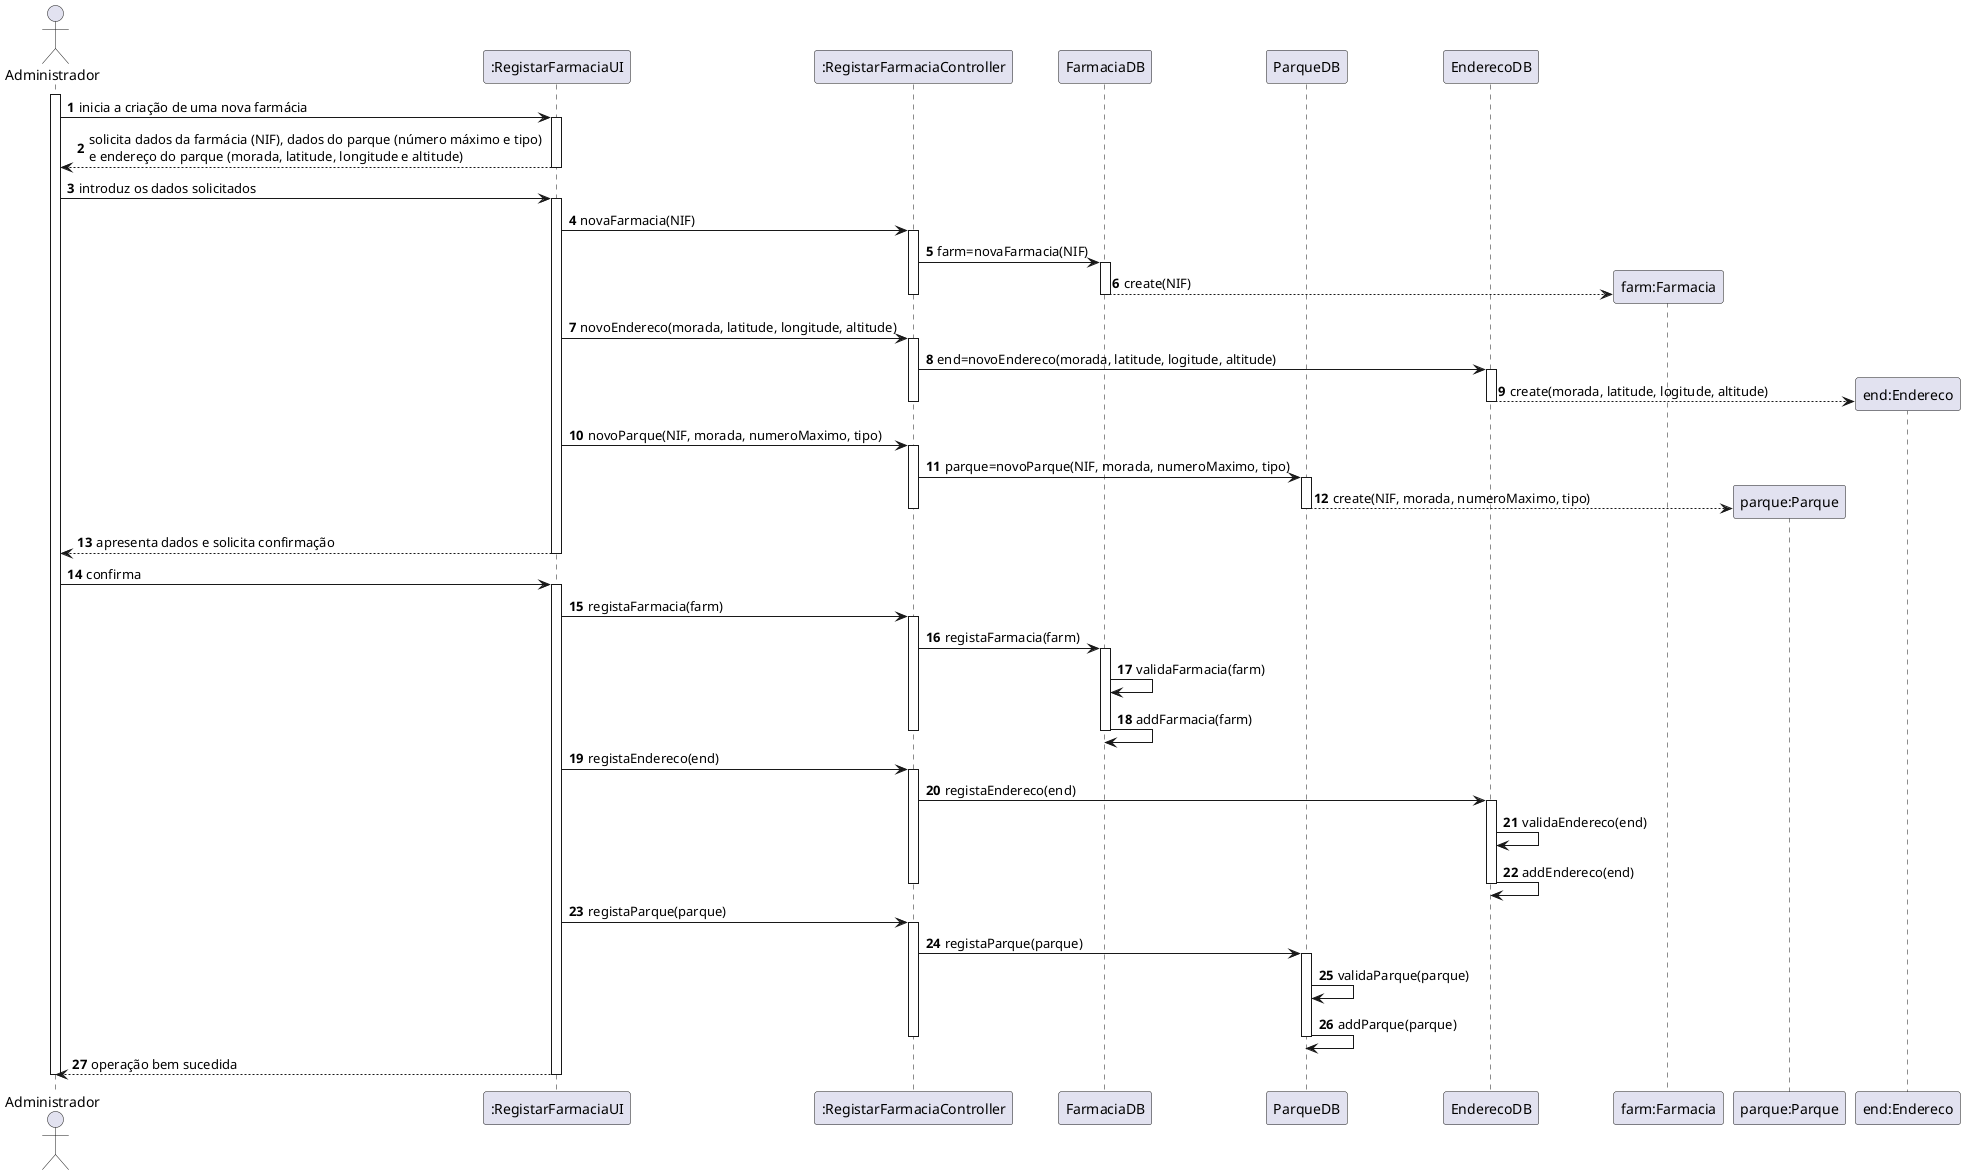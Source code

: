 @startuml
autonumber
actor "Administrador" as ADM

participant ":RegistarFarmaciaUI" as UI
participant ":RegistarFarmaciaController" as CTRL
participant "FarmaciaDB" as DB
participant "ParqueDB" as PDB
participant "EnderecoDB" as EDB
participant "farm:Farmacia" as FARMACIA
participant "parque:Parque" as PQ
participant "end:Endereco" as END

activate ADM
ADM -> UI : inicia a criação de uma nova farmácia
activate UI
UI --> ADM : solicita dados da farmácia (NIF), dados do parque (número máximo e tipo) \ne endereço do parque (morada, latitude, longitude e altitude)
deactivate UI

ADM -> UI : introduz os dados solicitados
activate UI
UI -> CTRL : novaFarmacia(NIF)
activate CTRL

CTRL -> DB: farm=novaFarmacia(NIF)
activate DB
DB --> FARMACIA ** : create(NIF)
deactivate DB
deactivate CTRL

UI -> CTRL : novoEndereco(morada, latitude, longitude, altitude)
activate CTRL
CTRL -> EDB: end=novoEndereco(morada, latitude, logitude, altitude)
activate EDB
EDB --> END ** : create(morada, latitude, logitude, altitude)
deactivate EDB
deactivate CTRL

UI -> CTRL : novoParque(NIF, morada, numeroMaximo, tipo)
activate CTRL
CTRL -> PDB: parque=novoParque(NIF, morada, numeroMaximo, tipo)
activate PDB
PDB --> PQ ** : create(NIF, morada, numeroMaximo, tipo)
deactivate PDB

deactivate CTRL
UI --> ADM : apresenta dados e solicita confirmação
deactivate UI

ADM -> UI : confirma
activate UI

UI -> CTRL: registaFarmacia(farm)
activate CTRL
CTRL ->DB: registaFarmacia(farm)
activate DB
DB -> DB: validaFarmacia(farm)
DB -> DB: addFarmacia(farm)

deactivate DB
deactivate CTRL

UI -> CTRL: registaEndereco(end)
activate CTRL
CTRL ->EDB: registaEndereco(end)
activate EDB
EDB -> EDB: validaEndereco(end)
EDB -> EDB: addEndereco(end)

deactivate EDB
deactivate CTRL

UI -> CTRL: registaParque(parque)
activate CTRL
CTRL ->PDB: registaParque(parque)
activate PDB
PDB -> PDB: validaParque(parque)
PDB -> PDB: addParque(parque)

deactivate PDB
deactivate CTRL

UI --> ADM : operação bem sucedida
deactivate UI

deactivate ADM

@enduml
